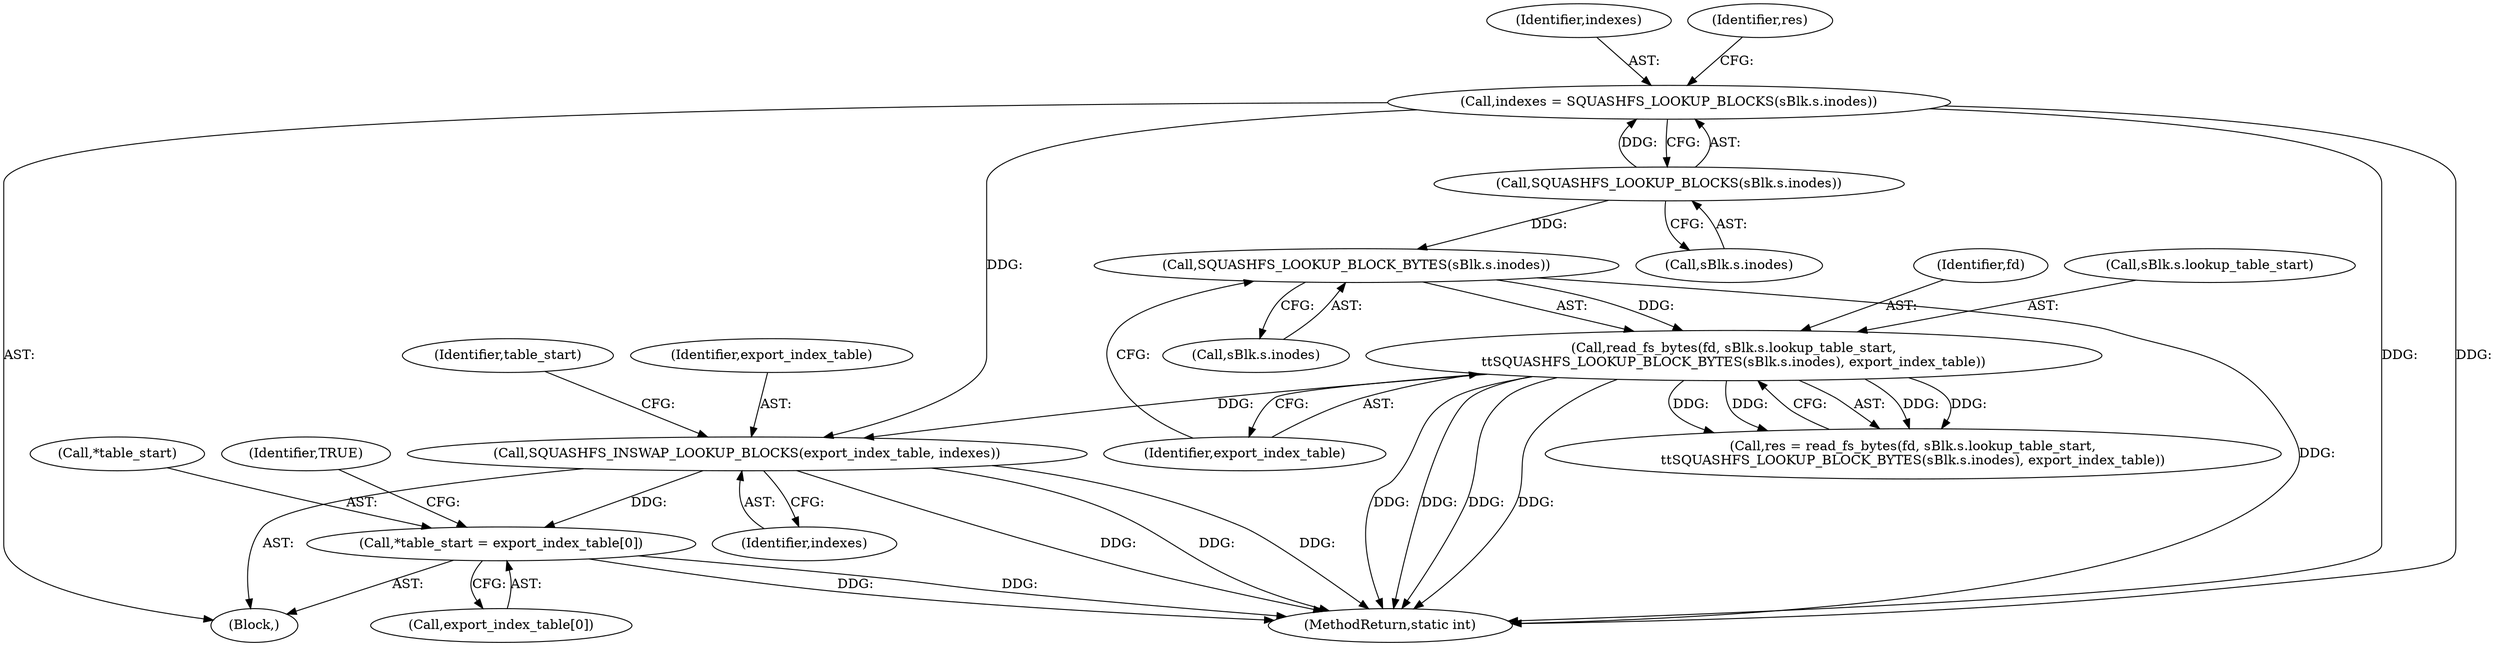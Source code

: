 digraph "1_squashfs-tools_f95864afe8833fe3ad782d714b41378e860977b1_0@array" {
"1000143" [label="(Call,*table_start = export_index_table[0])"];
"1000140" [label="(Call,SQUASHFS_INSWAP_LOOKUP_BLOCKS(export_index_table, indexes))"];
"1000117" [label="(Call,read_fs_bytes(fd, sBlk.s.lookup_table_start,\n\t\tSQUASHFS_LOOKUP_BLOCK_BYTES(sBlk.s.inodes), export_index_table))"];
"1000124" [label="(Call,SQUASHFS_LOOKUP_BLOCK_BYTES(sBlk.s.inodes))"];
"1000108" [label="(Call,SQUASHFS_LOOKUP_BLOCKS(sBlk.s.inodes))"];
"1000106" [label="(Call,indexes = SQUASHFS_LOOKUP_BLOCKS(sBlk.s.inodes))"];
"1000143" [label="(Call,*table_start = export_index_table[0])"];
"1000146" [label="(Call,export_index_table[0])"];
"1000151" [label="(MethodReturn,static int)"];
"1000125" [label="(Call,sBlk.s.inodes)"];
"1000117" [label="(Call,read_fs_bytes(fd, sBlk.s.lookup_table_start,\n\t\tSQUASHFS_LOOKUP_BLOCK_BYTES(sBlk.s.inodes), export_index_table))"];
"1000107" [label="(Identifier,indexes)"];
"1000145" [label="(Identifier,table_start)"];
"1000116" [label="(Identifier,res)"];
"1000144" [label="(Call,*table_start)"];
"1000115" [label="(Call,res = read_fs_bytes(fd, sBlk.s.lookup_table_start,\n\t\tSQUASHFS_LOOKUP_BLOCK_BYTES(sBlk.s.inodes), export_index_table))"];
"1000142" [label="(Identifier,indexes)"];
"1000124" [label="(Call,SQUASHFS_LOOKUP_BLOCK_BYTES(sBlk.s.inodes))"];
"1000103" [label="(Block,)"];
"1000118" [label="(Identifier,fd)"];
"1000150" [label="(Identifier,TRUE)"];
"1000140" [label="(Call,SQUASHFS_INSWAP_LOOKUP_BLOCKS(export_index_table, indexes))"];
"1000108" [label="(Call,SQUASHFS_LOOKUP_BLOCKS(sBlk.s.inodes))"];
"1000141" [label="(Identifier,export_index_table)"];
"1000119" [label="(Call,sBlk.s.lookup_table_start)"];
"1000109" [label="(Call,sBlk.s.inodes)"];
"1000130" [label="(Identifier,export_index_table)"];
"1000106" [label="(Call,indexes = SQUASHFS_LOOKUP_BLOCKS(sBlk.s.inodes))"];
"1000143" -> "1000103"  [label="AST: "];
"1000143" -> "1000146"  [label="CFG: "];
"1000144" -> "1000143"  [label="AST: "];
"1000146" -> "1000143"  [label="AST: "];
"1000150" -> "1000143"  [label="CFG: "];
"1000143" -> "1000151"  [label="DDG: "];
"1000143" -> "1000151"  [label="DDG: "];
"1000140" -> "1000143"  [label="DDG: "];
"1000140" -> "1000103"  [label="AST: "];
"1000140" -> "1000142"  [label="CFG: "];
"1000141" -> "1000140"  [label="AST: "];
"1000142" -> "1000140"  [label="AST: "];
"1000145" -> "1000140"  [label="CFG: "];
"1000140" -> "1000151"  [label="DDG: "];
"1000140" -> "1000151"  [label="DDG: "];
"1000140" -> "1000151"  [label="DDG: "];
"1000117" -> "1000140"  [label="DDG: "];
"1000106" -> "1000140"  [label="DDG: "];
"1000117" -> "1000115"  [label="AST: "];
"1000117" -> "1000130"  [label="CFG: "];
"1000118" -> "1000117"  [label="AST: "];
"1000119" -> "1000117"  [label="AST: "];
"1000124" -> "1000117"  [label="AST: "];
"1000130" -> "1000117"  [label="AST: "];
"1000115" -> "1000117"  [label="CFG: "];
"1000117" -> "1000151"  [label="DDG: "];
"1000117" -> "1000151"  [label="DDG: "];
"1000117" -> "1000151"  [label="DDG: "];
"1000117" -> "1000151"  [label="DDG: "];
"1000117" -> "1000115"  [label="DDG: "];
"1000117" -> "1000115"  [label="DDG: "];
"1000117" -> "1000115"  [label="DDG: "];
"1000117" -> "1000115"  [label="DDG: "];
"1000124" -> "1000117"  [label="DDG: "];
"1000124" -> "1000125"  [label="CFG: "];
"1000125" -> "1000124"  [label="AST: "];
"1000130" -> "1000124"  [label="CFG: "];
"1000124" -> "1000151"  [label="DDG: "];
"1000108" -> "1000124"  [label="DDG: "];
"1000108" -> "1000106"  [label="AST: "];
"1000108" -> "1000109"  [label="CFG: "];
"1000109" -> "1000108"  [label="AST: "];
"1000106" -> "1000108"  [label="CFG: "];
"1000108" -> "1000106"  [label="DDG: "];
"1000106" -> "1000103"  [label="AST: "];
"1000107" -> "1000106"  [label="AST: "];
"1000116" -> "1000106"  [label="CFG: "];
"1000106" -> "1000151"  [label="DDG: "];
"1000106" -> "1000151"  [label="DDG: "];
}

